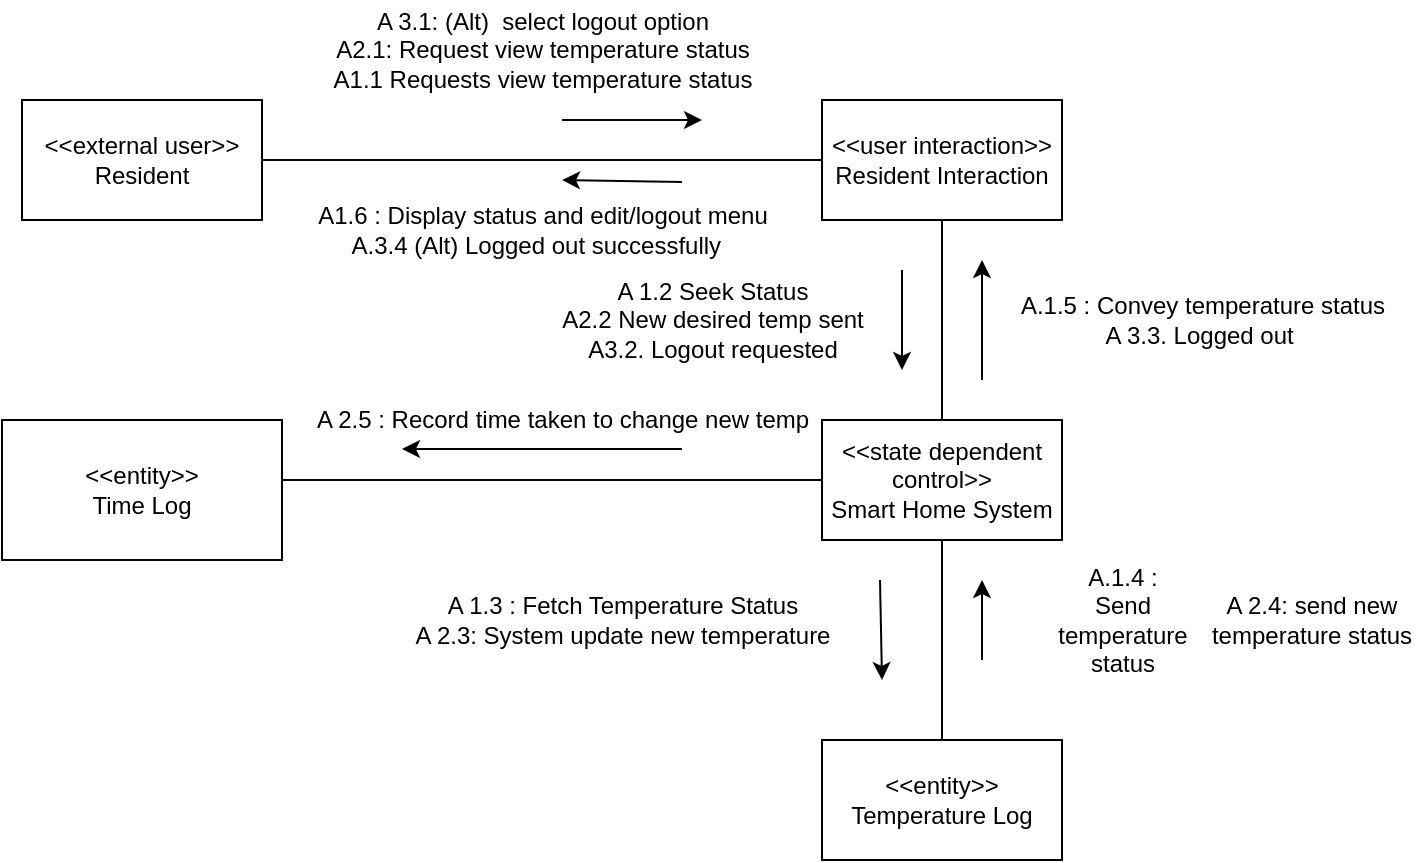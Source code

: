 <mxfile version="17.4.6" type="google"><diagram id="r7IJuB3K6bcDOhRBhMep" name="Page-1"><mxGraphModel grid="1" page="1" gridSize="10" guides="1" tooltips="1" connect="1" arrows="1" fold="1" pageScale="1" pageWidth="850" pageHeight="1100" math="0" shadow="0"><root><mxCell id="0"/><mxCell id="1" parent="0"/><mxCell id="Ytijhoxk0ayLzxoVGULm-1" value="&amp;lt;&amp;lt;external user&amp;gt;&amp;gt;&lt;br&gt;Resident" style="rounded=0;whiteSpace=wrap;html=1;" vertex="1" parent="1"><mxGeometry x="40" y="70" width="120" height="60" as="geometry"/></mxCell><mxCell id="Ytijhoxk0ayLzxoVGULm-2" value="&amp;lt;&amp;lt;user interaction&amp;gt;&amp;gt;&lt;br&gt;Resident Interaction" style="rounded=0;whiteSpace=wrap;html=1;" vertex="1" parent="1"><mxGeometry x="440" y="70" width="120" height="60" as="geometry"/></mxCell><mxCell id="Ytijhoxk0ayLzxoVGULm-3" value="&amp;lt;&amp;lt;state dependent control&amp;gt;&amp;gt;&lt;br&gt;Smart Home System" style="rounded=0;whiteSpace=wrap;html=1;" vertex="1" parent="1"><mxGeometry x="440" y="230" width="120" height="60" as="geometry"/></mxCell><mxCell id="Ytijhoxk0ayLzxoVGULm-4" value="&amp;lt;&amp;lt;entity&amp;gt;&amp;gt;&lt;br&gt;Time Log" style="rounded=0;whiteSpace=wrap;html=1;" vertex="1" parent="1"><mxGeometry x="30" y="230" width="140" height="70" as="geometry"/></mxCell><mxCell id="Ytijhoxk0ayLzxoVGULm-5" value="&amp;lt;&amp;lt;entity&amp;gt;&amp;gt;&lt;br&gt;Temperature Log" style="rounded=0;whiteSpace=wrap;html=1;" vertex="1" parent="1"><mxGeometry x="440" y="390" width="120" height="60" as="geometry"/></mxCell><mxCell id="Ytijhoxk0ayLzxoVGULm-6" value="" style="endArrow=none;html=1;rounded=0;exitX=1;exitY=0.5;exitDx=0;exitDy=0;entryX=0;entryY=0.5;entryDx=0;entryDy=0;" edge="1" parent="1" source="Ytijhoxk0ayLzxoVGULm-1" target="Ytijhoxk0ayLzxoVGULm-2"><mxGeometry width="50" height="50" relative="1" as="geometry"><mxPoint x="380" y="190" as="sourcePoint"/><mxPoint x="430" y="110" as="targetPoint"/></mxGeometry></mxCell><mxCell id="Ytijhoxk0ayLzxoVGULm-7" value="" style="endArrow=none;html=1;rounded=0;startArrow=none;" edge="1" parent="1"><mxGeometry width="50" height="50" relative="1" as="geometry"><mxPoint x="500" y="130" as="sourcePoint"/><mxPoint x="500" y="130" as="targetPoint"/></mxGeometry></mxCell><mxCell id="Ytijhoxk0ayLzxoVGULm-9" value="" style="endArrow=none;html=1;rounded=0;exitX=0.5;exitY=0;exitDx=0;exitDy=0;entryX=0.5;entryY=1;entryDx=0;entryDy=0;" edge="1" parent="1" source="Ytijhoxk0ayLzxoVGULm-5" target="Ytijhoxk0ayLzxoVGULm-3"><mxGeometry width="50" height="50" relative="1" as="geometry"><mxPoint x="380" y="350" as="sourcePoint"/><mxPoint x="510" y="290" as="targetPoint"/></mxGeometry></mxCell><mxCell id="Ytijhoxk0ayLzxoVGULm-14" value="" style="endArrow=none;html=1;rounded=0;" edge="1" parent="1"><mxGeometry width="50" height="50" relative="1" as="geometry"><mxPoint x="500" y="230" as="sourcePoint"/><mxPoint x="500" y="130" as="targetPoint"/></mxGeometry></mxCell><mxCell id="W9VemSEfU8Sf1UIufCxS-1" value="" style="endArrow=classic;html=1;rounded=0;" edge="1" parent="1"><mxGeometry width="50" height="50" relative="1" as="geometry"><mxPoint x="480" y="155" as="sourcePoint"/><mxPoint x="480" y="205" as="targetPoint"/></mxGeometry></mxCell><mxCell id="W9VemSEfU8Sf1UIufCxS-2" value="" style="endArrow=classic;html=1;rounded=0;" edge="1" parent="1"><mxGeometry width="50" height="50" relative="1" as="geometry"><mxPoint x="520" y="210" as="sourcePoint"/><mxPoint x="520" y="150" as="targetPoint"/></mxGeometry></mxCell><mxCell id="W9VemSEfU8Sf1UIufCxS-3" value="A 1.2 Seek Status&lt;br&gt;A2.2 New desired temp sent&lt;br&gt;A3.2. Logout requested" style="text;html=1;align=center;verticalAlign=middle;resizable=0;points=[];autosize=1;strokeColor=none;fillColor=none;" vertex="1" parent="1"><mxGeometry x="300" y="155" width="170" height="50" as="geometry"/></mxCell><mxCell id="W9VemSEfU8Sf1UIufCxS-4" value="A.1.5 : Convey temperature status&lt;br&gt;A 3.3. Logged out&amp;nbsp;" style="text;html=1;align=center;verticalAlign=middle;resizable=0;points=[];autosize=1;strokeColor=none;fillColor=none;" vertex="1" parent="1"><mxGeometry x="530" y="165" width="200" height="30" as="geometry"/></mxCell><mxCell id="W9VemSEfU8Sf1UIufCxS-5" value="" style="endArrow=classic;html=1;rounded=0;" edge="1" parent="1"><mxGeometry width="50" height="50" relative="1" as="geometry"><mxPoint x="469" y="310" as="sourcePoint"/><mxPoint x="470" y="360" as="targetPoint"/></mxGeometry></mxCell><mxCell id="W9VemSEfU8Sf1UIufCxS-6" value="A 1.3 : Fetch Temperature Status&lt;br&gt;A 2.3: System update new temperature" style="text;html=1;align=center;verticalAlign=middle;resizable=0;points=[];autosize=1;strokeColor=none;fillColor=none;" vertex="1" parent="1"><mxGeometry x="230" y="315" width="220" height="30" as="geometry"/></mxCell><mxCell id="W9VemSEfU8Sf1UIufCxS-7" value="" style="endArrow=classic;html=1;rounded=0;" edge="1" parent="1"><mxGeometry width="50" height="50" relative="1" as="geometry"><mxPoint x="520" y="350" as="sourcePoint"/><mxPoint x="520" y="310" as="targetPoint"/></mxGeometry></mxCell><mxCell id="W9VemSEfU8Sf1UIufCxS-8" value="A.1.4 :&lt;br&gt;Send &lt;br&gt;temperature &lt;br&gt;status" style="text;html=1;align=center;verticalAlign=middle;resizable=0;points=[];autosize=1;strokeColor=none;fillColor=none;" vertex="1" parent="1"><mxGeometry x="550" y="300" width="80" height="60" as="geometry"/></mxCell><mxCell id="W9VemSEfU8Sf1UIufCxS-10" value="A 3.1: (Alt)&amp;nbsp; select logout option&lt;br&gt;A2.1: Request view temperature status&lt;br&gt;A1.1 Requests view temperature status" style="text;html=1;align=center;verticalAlign=middle;resizable=0;points=[];autosize=1;strokeColor=none;fillColor=none;" vertex="1" parent="1"><mxGeometry x="190" y="20" width="220" height="50" as="geometry"/></mxCell><mxCell id="W9VemSEfU8Sf1UIufCxS-14" value="A1.6 : Display status and edit/logout menu&lt;br&gt;A.3.4 (Alt) Logged out successfully&amp;nbsp;&amp;nbsp;" style="text;html=1;align=center;verticalAlign=middle;resizable=0;points=[];autosize=1;strokeColor=none;fillColor=none;" vertex="1" parent="1"><mxGeometry x="180" y="120" width="240" height="30" as="geometry"/></mxCell><mxCell id="W9VemSEfU8Sf1UIufCxS-18" value="" style="endArrow=none;html=1;rounded=0;entryX=0;entryY=0.5;entryDx=0;entryDy=0;" edge="1" parent="1" target="Ytijhoxk0ayLzxoVGULm-3"><mxGeometry width="50" height="50" relative="1" as="geometry"><mxPoint x="170" y="260" as="sourcePoint"/><mxPoint x="400" y="240" as="targetPoint"/></mxGeometry></mxCell><mxCell id="W9VemSEfU8Sf1UIufCxS-20" value="" style="endArrow=classic;html=1;rounded=0;" edge="1" parent="1"><mxGeometry width="50" height="50" relative="1" as="geometry"><mxPoint x="370" y="244.5" as="sourcePoint"/><mxPoint x="230" y="244.5" as="targetPoint"/></mxGeometry></mxCell><mxCell id="W9VemSEfU8Sf1UIufCxS-21" value="A 2.5 : Record time taken to change new temp" style="text;html=1;align=center;verticalAlign=middle;resizable=0;points=[];autosize=1;strokeColor=none;fillColor=none;" vertex="1" parent="1"><mxGeometry x="180" y="220" width="260" height="20" as="geometry"/></mxCell><mxCell id="Hnk1okGUc1yRupt811Gb-3" value="" style="endArrow=classic;html=1;rounded=0;" edge="1" parent="1"><mxGeometry width="50" height="50" relative="1" as="geometry"><mxPoint x="310" y="80" as="sourcePoint"/><mxPoint x="380" y="80" as="targetPoint"/></mxGeometry></mxCell><mxCell id="Hnk1okGUc1yRupt811Gb-4" value="" style="endArrow=classic;html=1;rounded=0;" edge="1" parent="1"><mxGeometry width="50" height="50" relative="1" as="geometry"><mxPoint x="370" y="111" as="sourcePoint"/><mxPoint x="310" y="110" as="targetPoint"/></mxGeometry></mxCell><mxCell id="1r3knEVTWkyp_qG-LDaC-1" value="A 2.4: send new temperature status" style="text;html=1;strokeColor=none;fillColor=none;align=center;verticalAlign=middle;whiteSpace=wrap;rounded=0;" vertex="1" parent="1"><mxGeometry x="630" y="315" width="110" height="30" as="geometry"/></mxCell></root></mxGraphModel></diagram></mxfile>